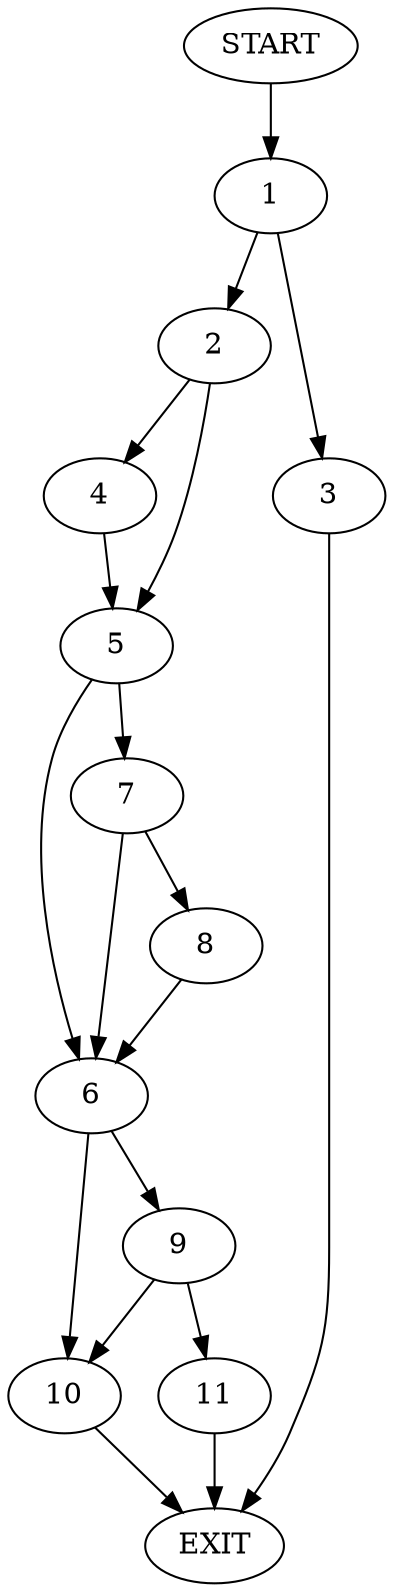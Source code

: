 digraph {
0 [label="START"]
12 [label="EXIT"]
0 -> 1
1 -> 2
1 -> 3
3 -> 12
2 -> 4
2 -> 5
4 -> 5
5 -> 6
5 -> 7
7 -> 6
7 -> 8
6 -> 9
6 -> 10
8 -> 6
10 -> 12
9 -> 10
9 -> 11
11 -> 12
}

